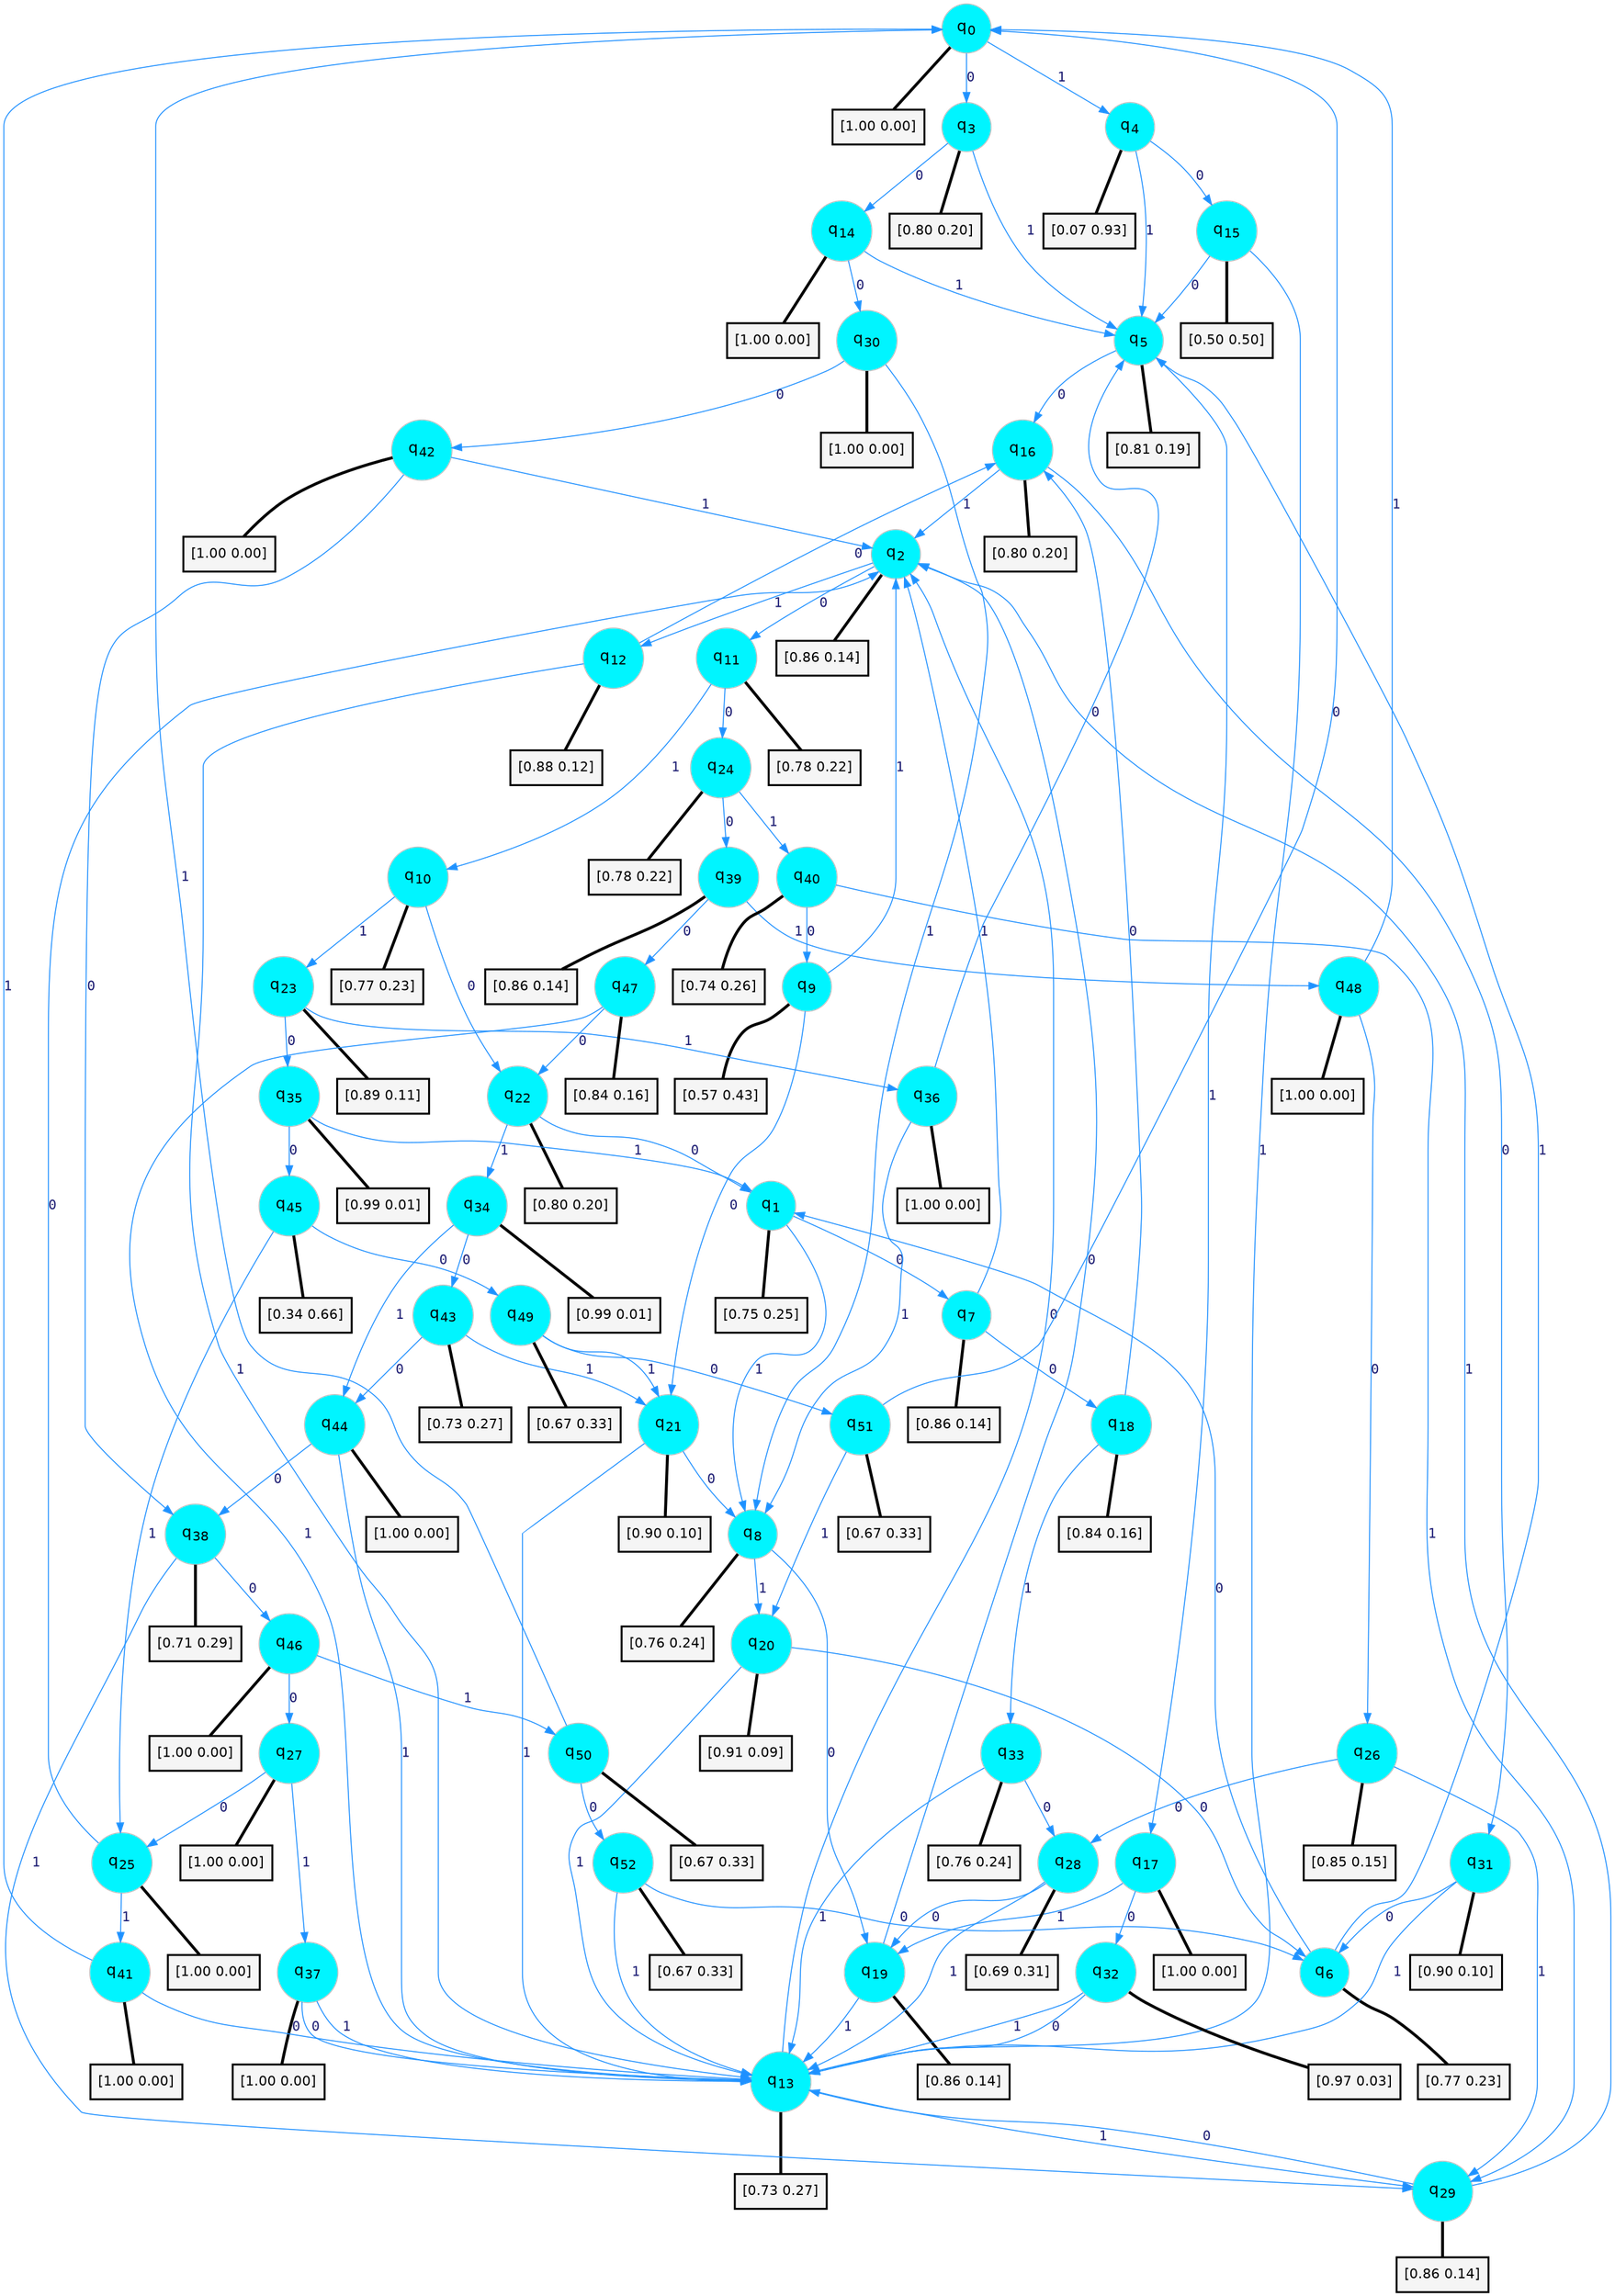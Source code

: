 digraph G {
graph [
bgcolor=transparent, dpi=300, rankdir=TD, size="40,25"];
node [
color=gray, fillcolor=turquoise1, fontcolor=black, fontname=Helvetica, fontsize=16, fontweight=bold, shape=circle, style=filled];
edge [
arrowsize=1, color=dodgerblue1, fontcolor=midnightblue, fontname=courier, fontweight=bold, penwidth=1, style=solid, weight=20];
0[label=<q<SUB>0</SUB>>];
1[label=<q<SUB>1</SUB>>];
2[label=<q<SUB>2</SUB>>];
3[label=<q<SUB>3</SUB>>];
4[label=<q<SUB>4</SUB>>];
5[label=<q<SUB>5</SUB>>];
6[label=<q<SUB>6</SUB>>];
7[label=<q<SUB>7</SUB>>];
8[label=<q<SUB>8</SUB>>];
9[label=<q<SUB>9</SUB>>];
10[label=<q<SUB>10</SUB>>];
11[label=<q<SUB>11</SUB>>];
12[label=<q<SUB>12</SUB>>];
13[label=<q<SUB>13</SUB>>];
14[label=<q<SUB>14</SUB>>];
15[label=<q<SUB>15</SUB>>];
16[label=<q<SUB>16</SUB>>];
17[label=<q<SUB>17</SUB>>];
18[label=<q<SUB>18</SUB>>];
19[label=<q<SUB>19</SUB>>];
20[label=<q<SUB>20</SUB>>];
21[label=<q<SUB>21</SUB>>];
22[label=<q<SUB>22</SUB>>];
23[label=<q<SUB>23</SUB>>];
24[label=<q<SUB>24</SUB>>];
25[label=<q<SUB>25</SUB>>];
26[label=<q<SUB>26</SUB>>];
27[label=<q<SUB>27</SUB>>];
28[label=<q<SUB>28</SUB>>];
29[label=<q<SUB>29</SUB>>];
30[label=<q<SUB>30</SUB>>];
31[label=<q<SUB>31</SUB>>];
32[label=<q<SUB>32</SUB>>];
33[label=<q<SUB>33</SUB>>];
34[label=<q<SUB>34</SUB>>];
35[label=<q<SUB>35</SUB>>];
36[label=<q<SUB>36</SUB>>];
37[label=<q<SUB>37</SUB>>];
38[label=<q<SUB>38</SUB>>];
39[label=<q<SUB>39</SUB>>];
40[label=<q<SUB>40</SUB>>];
41[label=<q<SUB>41</SUB>>];
42[label=<q<SUB>42</SUB>>];
43[label=<q<SUB>43</SUB>>];
44[label=<q<SUB>44</SUB>>];
45[label=<q<SUB>45</SUB>>];
46[label=<q<SUB>46</SUB>>];
47[label=<q<SUB>47</SUB>>];
48[label=<q<SUB>48</SUB>>];
49[label=<q<SUB>49</SUB>>];
50[label=<q<SUB>50</SUB>>];
51[label=<q<SUB>51</SUB>>];
52[label=<q<SUB>52</SUB>>];
53[label="[1.00 0.00]", shape=box,fontcolor=black, fontname=Helvetica, fontsize=14, penwidth=2, fillcolor=whitesmoke,color=black];
54[label="[0.75 0.25]", shape=box,fontcolor=black, fontname=Helvetica, fontsize=14, penwidth=2, fillcolor=whitesmoke,color=black];
55[label="[0.86 0.14]", shape=box,fontcolor=black, fontname=Helvetica, fontsize=14, penwidth=2, fillcolor=whitesmoke,color=black];
56[label="[0.80 0.20]", shape=box,fontcolor=black, fontname=Helvetica, fontsize=14, penwidth=2, fillcolor=whitesmoke,color=black];
57[label="[0.07 0.93]", shape=box,fontcolor=black, fontname=Helvetica, fontsize=14, penwidth=2, fillcolor=whitesmoke,color=black];
58[label="[0.81 0.19]", shape=box,fontcolor=black, fontname=Helvetica, fontsize=14, penwidth=2, fillcolor=whitesmoke,color=black];
59[label="[0.77 0.23]", shape=box,fontcolor=black, fontname=Helvetica, fontsize=14, penwidth=2, fillcolor=whitesmoke,color=black];
60[label="[0.86 0.14]", shape=box,fontcolor=black, fontname=Helvetica, fontsize=14, penwidth=2, fillcolor=whitesmoke,color=black];
61[label="[0.76 0.24]", shape=box,fontcolor=black, fontname=Helvetica, fontsize=14, penwidth=2, fillcolor=whitesmoke,color=black];
62[label="[0.57 0.43]", shape=box,fontcolor=black, fontname=Helvetica, fontsize=14, penwidth=2, fillcolor=whitesmoke,color=black];
63[label="[0.77 0.23]", shape=box,fontcolor=black, fontname=Helvetica, fontsize=14, penwidth=2, fillcolor=whitesmoke,color=black];
64[label="[0.78 0.22]", shape=box,fontcolor=black, fontname=Helvetica, fontsize=14, penwidth=2, fillcolor=whitesmoke,color=black];
65[label="[0.88 0.12]", shape=box,fontcolor=black, fontname=Helvetica, fontsize=14, penwidth=2, fillcolor=whitesmoke,color=black];
66[label="[0.73 0.27]", shape=box,fontcolor=black, fontname=Helvetica, fontsize=14, penwidth=2, fillcolor=whitesmoke,color=black];
67[label="[1.00 0.00]", shape=box,fontcolor=black, fontname=Helvetica, fontsize=14, penwidth=2, fillcolor=whitesmoke,color=black];
68[label="[0.50 0.50]", shape=box,fontcolor=black, fontname=Helvetica, fontsize=14, penwidth=2, fillcolor=whitesmoke,color=black];
69[label="[0.80 0.20]", shape=box,fontcolor=black, fontname=Helvetica, fontsize=14, penwidth=2, fillcolor=whitesmoke,color=black];
70[label="[1.00 0.00]", shape=box,fontcolor=black, fontname=Helvetica, fontsize=14, penwidth=2, fillcolor=whitesmoke,color=black];
71[label="[0.84 0.16]", shape=box,fontcolor=black, fontname=Helvetica, fontsize=14, penwidth=2, fillcolor=whitesmoke,color=black];
72[label="[0.86 0.14]", shape=box,fontcolor=black, fontname=Helvetica, fontsize=14, penwidth=2, fillcolor=whitesmoke,color=black];
73[label="[0.91 0.09]", shape=box,fontcolor=black, fontname=Helvetica, fontsize=14, penwidth=2, fillcolor=whitesmoke,color=black];
74[label="[0.90 0.10]", shape=box,fontcolor=black, fontname=Helvetica, fontsize=14, penwidth=2, fillcolor=whitesmoke,color=black];
75[label="[0.80 0.20]", shape=box,fontcolor=black, fontname=Helvetica, fontsize=14, penwidth=2, fillcolor=whitesmoke,color=black];
76[label="[0.89 0.11]", shape=box,fontcolor=black, fontname=Helvetica, fontsize=14, penwidth=2, fillcolor=whitesmoke,color=black];
77[label="[0.78 0.22]", shape=box,fontcolor=black, fontname=Helvetica, fontsize=14, penwidth=2, fillcolor=whitesmoke,color=black];
78[label="[1.00 0.00]", shape=box,fontcolor=black, fontname=Helvetica, fontsize=14, penwidth=2, fillcolor=whitesmoke,color=black];
79[label="[0.85 0.15]", shape=box,fontcolor=black, fontname=Helvetica, fontsize=14, penwidth=2, fillcolor=whitesmoke,color=black];
80[label="[1.00 0.00]", shape=box,fontcolor=black, fontname=Helvetica, fontsize=14, penwidth=2, fillcolor=whitesmoke,color=black];
81[label="[0.69 0.31]", shape=box,fontcolor=black, fontname=Helvetica, fontsize=14, penwidth=2, fillcolor=whitesmoke,color=black];
82[label="[0.86 0.14]", shape=box,fontcolor=black, fontname=Helvetica, fontsize=14, penwidth=2, fillcolor=whitesmoke,color=black];
83[label="[1.00 0.00]", shape=box,fontcolor=black, fontname=Helvetica, fontsize=14, penwidth=2, fillcolor=whitesmoke,color=black];
84[label="[0.90 0.10]", shape=box,fontcolor=black, fontname=Helvetica, fontsize=14, penwidth=2, fillcolor=whitesmoke,color=black];
85[label="[0.97 0.03]", shape=box,fontcolor=black, fontname=Helvetica, fontsize=14, penwidth=2, fillcolor=whitesmoke,color=black];
86[label="[0.76 0.24]", shape=box,fontcolor=black, fontname=Helvetica, fontsize=14, penwidth=2, fillcolor=whitesmoke,color=black];
87[label="[0.99 0.01]", shape=box,fontcolor=black, fontname=Helvetica, fontsize=14, penwidth=2, fillcolor=whitesmoke,color=black];
88[label="[0.99 0.01]", shape=box,fontcolor=black, fontname=Helvetica, fontsize=14, penwidth=2, fillcolor=whitesmoke,color=black];
89[label="[1.00 0.00]", shape=box,fontcolor=black, fontname=Helvetica, fontsize=14, penwidth=2, fillcolor=whitesmoke,color=black];
90[label="[1.00 0.00]", shape=box,fontcolor=black, fontname=Helvetica, fontsize=14, penwidth=2, fillcolor=whitesmoke,color=black];
91[label="[0.71 0.29]", shape=box,fontcolor=black, fontname=Helvetica, fontsize=14, penwidth=2, fillcolor=whitesmoke,color=black];
92[label="[0.86 0.14]", shape=box,fontcolor=black, fontname=Helvetica, fontsize=14, penwidth=2, fillcolor=whitesmoke,color=black];
93[label="[0.74 0.26]", shape=box,fontcolor=black, fontname=Helvetica, fontsize=14, penwidth=2, fillcolor=whitesmoke,color=black];
94[label="[1.00 0.00]", shape=box,fontcolor=black, fontname=Helvetica, fontsize=14, penwidth=2, fillcolor=whitesmoke,color=black];
95[label="[1.00 0.00]", shape=box,fontcolor=black, fontname=Helvetica, fontsize=14, penwidth=2, fillcolor=whitesmoke,color=black];
96[label="[0.73 0.27]", shape=box,fontcolor=black, fontname=Helvetica, fontsize=14, penwidth=2, fillcolor=whitesmoke,color=black];
97[label="[1.00 0.00]", shape=box,fontcolor=black, fontname=Helvetica, fontsize=14, penwidth=2, fillcolor=whitesmoke,color=black];
98[label="[0.34 0.66]", shape=box,fontcolor=black, fontname=Helvetica, fontsize=14, penwidth=2, fillcolor=whitesmoke,color=black];
99[label="[1.00 0.00]", shape=box,fontcolor=black, fontname=Helvetica, fontsize=14, penwidth=2, fillcolor=whitesmoke,color=black];
100[label="[0.84 0.16]", shape=box,fontcolor=black, fontname=Helvetica, fontsize=14, penwidth=2, fillcolor=whitesmoke,color=black];
101[label="[1.00 0.00]", shape=box,fontcolor=black, fontname=Helvetica, fontsize=14, penwidth=2, fillcolor=whitesmoke,color=black];
102[label="[0.67 0.33]", shape=box,fontcolor=black, fontname=Helvetica, fontsize=14, penwidth=2, fillcolor=whitesmoke,color=black];
103[label="[0.67 0.33]", shape=box,fontcolor=black, fontname=Helvetica, fontsize=14, penwidth=2, fillcolor=whitesmoke,color=black];
104[label="[0.67 0.33]", shape=box,fontcolor=black, fontname=Helvetica, fontsize=14, penwidth=2, fillcolor=whitesmoke,color=black];
105[label="[0.67 0.33]", shape=box,fontcolor=black, fontname=Helvetica, fontsize=14, penwidth=2, fillcolor=whitesmoke,color=black];
0->3 [label=0];
0->4 [label=1];
0->53 [arrowhead=none, penwidth=3,color=black];
1->7 [label=0];
1->8 [label=1];
1->54 [arrowhead=none, penwidth=3,color=black];
2->11 [label=0];
2->12 [label=1];
2->55 [arrowhead=none, penwidth=3,color=black];
3->14 [label=0];
3->5 [label=1];
3->56 [arrowhead=none, penwidth=3,color=black];
4->15 [label=0];
4->5 [label=1];
4->57 [arrowhead=none, penwidth=3,color=black];
5->16 [label=0];
5->17 [label=1];
5->58 [arrowhead=none, penwidth=3,color=black];
6->1 [label=0];
6->5 [label=1];
6->59 [arrowhead=none, penwidth=3,color=black];
7->18 [label=0];
7->2 [label=1];
7->60 [arrowhead=none, penwidth=3,color=black];
8->19 [label=0];
8->20 [label=1];
8->61 [arrowhead=none, penwidth=3,color=black];
9->21 [label=0];
9->2 [label=1];
9->62 [arrowhead=none, penwidth=3,color=black];
10->22 [label=0];
10->23 [label=1];
10->63 [arrowhead=none, penwidth=3,color=black];
11->24 [label=0];
11->10 [label=1];
11->64 [arrowhead=none, penwidth=3,color=black];
12->16 [label=0];
12->13 [label=1];
12->65 [arrowhead=none, penwidth=3,color=black];
13->2 [label=0];
13->29 [label=1];
13->66 [arrowhead=none, penwidth=3,color=black];
14->30 [label=0];
14->5 [label=1];
14->67 [arrowhead=none, penwidth=3,color=black];
15->5 [label=0];
15->13 [label=1];
15->68 [arrowhead=none, penwidth=3,color=black];
16->31 [label=0];
16->2 [label=1];
16->69 [arrowhead=none, penwidth=3,color=black];
17->32 [label=0];
17->19 [label=1];
17->70 [arrowhead=none, penwidth=3,color=black];
18->16 [label=0];
18->33 [label=1];
18->71 [arrowhead=none, penwidth=3,color=black];
19->2 [label=0];
19->13 [label=1];
19->72 [arrowhead=none, penwidth=3,color=black];
20->6 [label=0];
20->13 [label=1];
20->73 [arrowhead=none, penwidth=3,color=black];
21->8 [label=0];
21->13 [label=1];
21->74 [arrowhead=none, penwidth=3,color=black];
22->1 [label=0];
22->34 [label=1];
22->75 [arrowhead=none, penwidth=3,color=black];
23->35 [label=0];
23->36 [label=1];
23->76 [arrowhead=none, penwidth=3,color=black];
24->39 [label=0];
24->40 [label=1];
24->77 [arrowhead=none, penwidth=3,color=black];
25->2 [label=0];
25->41 [label=1];
25->78 [arrowhead=none, penwidth=3,color=black];
26->28 [label=0];
26->29 [label=1];
26->79 [arrowhead=none, penwidth=3,color=black];
27->25 [label=0];
27->37 [label=1];
27->80 [arrowhead=none, penwidth=3,color=black];
28->19 [label=0];
28->13 [label=1];
28->81 [arrowhead=none, penwidth=3,color=black];
29->13 [label=0];
29->2 [label=1];
29->82 [arrowhead=none, penwidth=3,color=black];
30->42 [label=0];
30->8 [label=1];
30->83 [arrowhead=none, penwidth=3,color=black];
31->6 [label=0];
31->13 [label=1];
31->84 [arrowhead=none, penwidth=3,color=black];
32->13 [label=0];
32->13 [label=1];
32->85 [arrowhead=none, penwidth=3,color=black];
33->28 [label=0];
33->13 [label=1];
33->86 [arrowhead=none, penwidth=3,color=black];
34->43 [label=0];
34->44 [label=1];
34->87 [arrowhead=none, penwidth=3,color=black];
35->45 [label=0];
35->1 [label=1];
35->88 [arrowhead=none, penwidth=3,color=black];
36->5 [label=0];
36->8 [label=1];
36->89 [arrowhead=none, penwidth=3,color=black];
37->13 [label=0];
37->13 [label=1];
37->90 [arrowhead=none, penwidth=3,color=black];
38->46 [label=0];
38->29 [label=1];
38->91 [arrowhead=none, penwidth=3,color=black];
39->47 [label=0];
39->48 [label=1];
39->92 [arrowhead=none, penwidth=3,color=black];
40->9 [label=0];
40->29 [label=1];
40->93 [arrowhead=none, penwidth=3,color=black];
41->13 [label=0];
41->0 [label=1];
41->94 [arrowhead=none, penwidth=3,color=black];
42->38 [label=0];
42->2 [label=1];
42->95 [arrowhead=none, penwidth=3,color=black];
43->44 [label=0];
43->21 [label=1];
43->96 [arrowhead=none, penwidth=3,color=black];
44->38 [label=0];
44->13 [label=1];
44->97 [arrowhead=none, penwidth=3,color=black];
45->49 [label=0];
45->25 [label=1];
45->98 [arrowhead=none, penwidth=3,color=black];
46->27 [label=0];
46->50 [label=1];
46->99 [arrowhead=none, penwidth=3,color=black];
47->22 [label=0];
47->13 [label=1];
47->100 [arrowhead=none, penwidth=3,color=black];
48->26 [label=0];
48->0 [label=1];
48->101 [arrowhead=none, penwidth=3,color=black];
49->51 [label=0];
49->21 [label=1];
49->102 [arrowhead=none, penwidth=3,color=black];
50->52 [label=0];
50->0 [label=1];
50->103 [arrowhead=none, penwidth=3,color=black];
51->0 [label=0];
51->20 [label=1];
51->104 [arrowhead=none, penwidth=3,color=black];
52->6 [label=0];
52->13 [label=1];
52->105 [arrowhead=none, penwidth=3,color=black];
}
